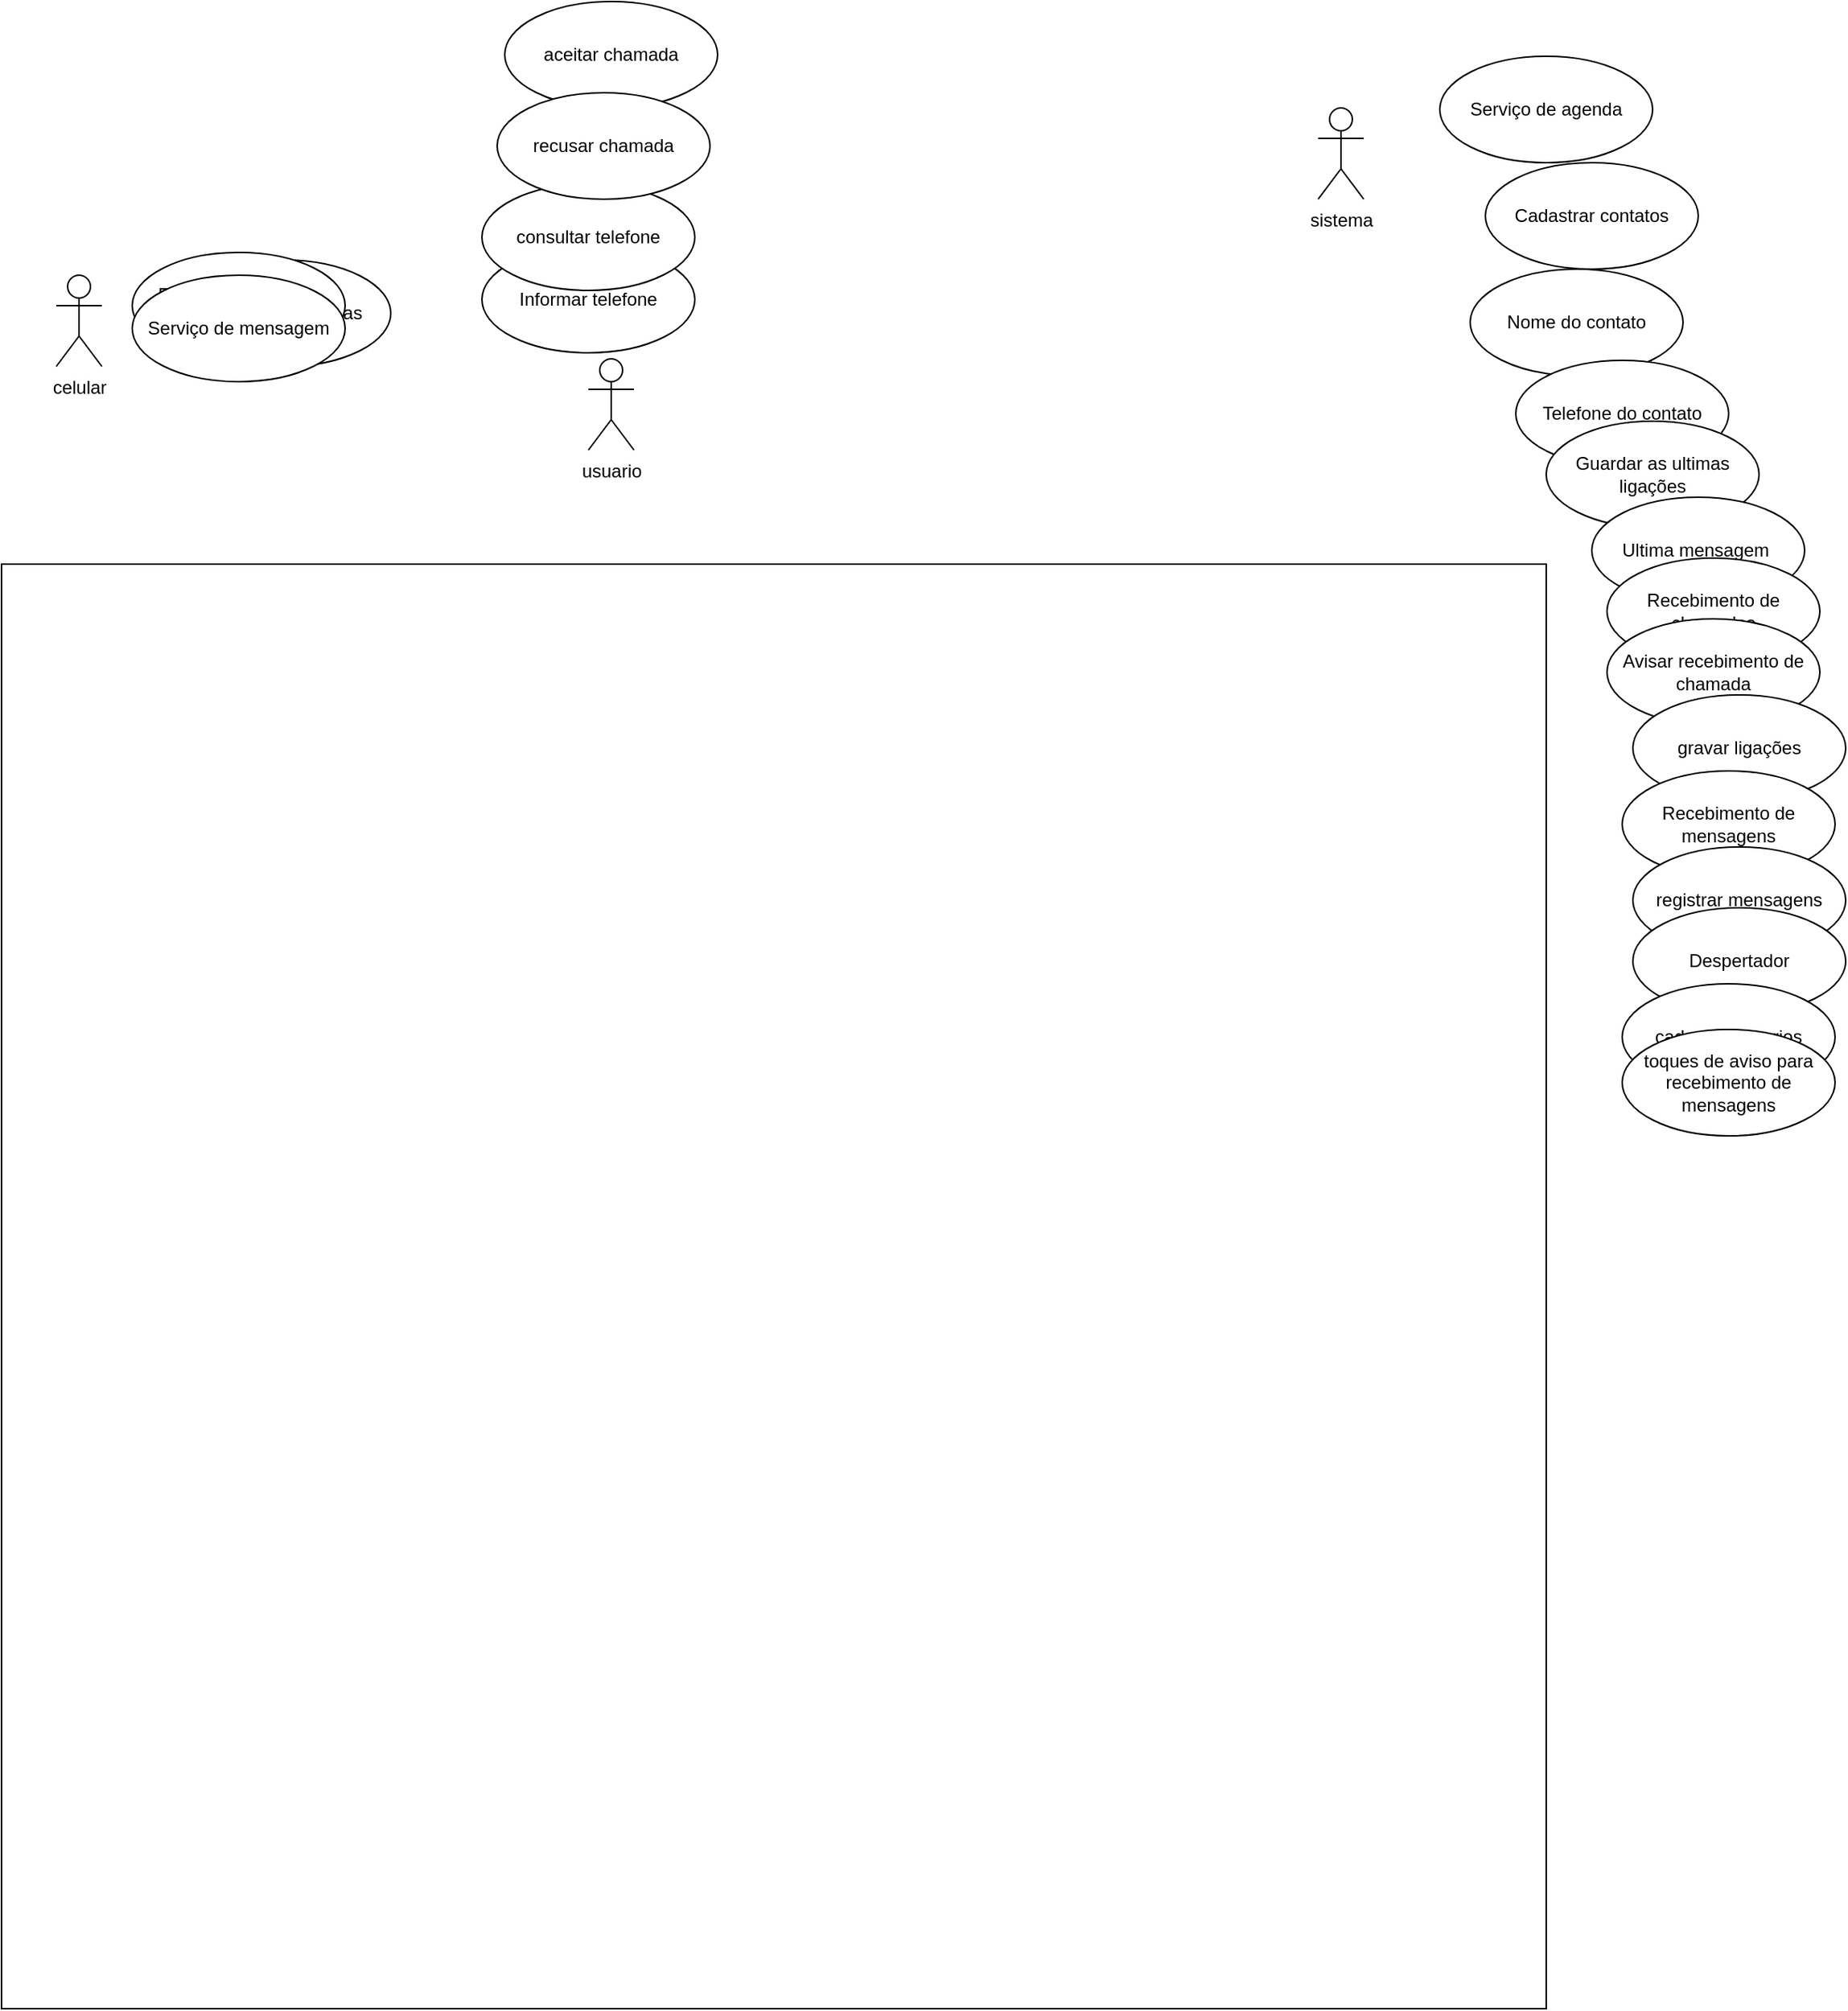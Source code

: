 <mxfile version="24.2.3" type="github">
  <diagram name="Página-1" id="As6hmzaDS1T9EtF5dl5o">
    <mxGraphModel dx="1793" dy="3303" grid="1" gridSize="10" guides="1" tooltips="1" connect="1" arrows="1" fold="1" page="1" pageScale="1" pageWidth="827" pageHeight="1169" math="0" shadow="0">
      <root>
        <mxCell id="0" />
        <mxCell id="1" parent="0" />
        <mxCell id="q8mXjOCZ6ccS71Or4Or0-2" value="" style="rounded=0;whiteSpace=wrap;html=1;" vertex="1" parent="1">
          <mxGeometry x="144" y="-960" width="1016" height="950" as="geometry" />
        </mxCell>
        <mxCell id="q8mXjOCZ6ccS71Or4Or0-3" value="Realizar&amp;nbsp;&lt;span style=&quot;background-color: initial;&quot;&gt;chamadas&lt;/span&gt;" style="ellipse;whiteSpace=wrap;html=1;" vertex="1" parent="1">
          <mxGeometry x="260" y="-1160" width="140" height="70" as="geometry" />
        </mxCell>
        <mxCell id="q8mXjOCZ6ccS71Or4Or0-4" value="celular&lt;div&gt;&lt;br&gt;&lt;/div&gt;" style="shape=umlActor;html=1;verticalLabelPosition=bottom;verticalAlign=top;align=center;" vertex="1" parent="1">
          <mxGeometry x="180" y="-1150" width="30" height="60" as="geometry" />
        </mxCell>
        <mxCell id="q8mXjOCZ6ccS71Or4Or0-5" value="Informar telefone" style="ellipse;whiteSpace=wrap;html=1;" vertex="1" parent="1">
          <mxGeometry x="460" y="-1169" width="140" height="70" as="geometry" />
        </mxCell>
        <mxCell id="q8mXjOCZ6ccS71Or4Or0-6" value="Registrar as ultimas chamadas" style="ellipse;whiteSpace=wrap;html=1;" vertex="1" parent="1">
          <mxGeometry x="230" y="-1165" width="140" height="70" as="geometry" />
        </mxCell>
        <mxCell id="q8mXjOCZ6ccS71Or4Or0-7" value="sistema" style="shape=umlActor;html=1;verticalLabelPosition=bottom;verticalAlign=top;align=center;" vertex="1" parent="1">
          <mxGeometry x="1010" y="-1260" width="30" height="60" as="geometry" />
        </mxCell>
        <mxCell id="q8mXjOCZ6ccS71Or4Or0-9" value="Serviço de mensagem" style="ellipse;whiteSpace=wrap;html=1;" vertex="1" parent="1">
          <mxGeometry x="230" y="-1150" width="140" height="70" as="geometry" />
        </mxCell>
        <mxCell id="q8mXjOCZ6ccS71Or4Or0-11" value="usuario" style="shape=umlActor;html=1;verticalLabelPosition=bottom;verticalAlign=top;align=center;" vertex="1" parent="1">
          <mxGeometry x="530" y="-1095" width="30" height="60" as="geometry" />
        </mxCell>
        <mxCell id="q8mXjOCZ6ccS71Or4Or0-15" value="Serviço de agenda" style="ellipse;whiteSpace=wrap;html=1;" vertex="1" parent="1">
          <mxGeometry x="1090" y="-1294" width="140" height="70" as="geometry" />
        </mxCell>
        <mxCell id="q8mXjOCZ6ccS71Or4Or0-16" value="Cadastrar contatos" style="ellipse;whiteSpace=wrap;html=1;" vertex="1" parent="1">
          <mxGeometry x="1120" y="-1224" width="140" height="70" as="geometry" />
        </mxCell>
        <mxCell id="q8mXjOCZ6ccS71Or4Or0-17" value="Nome do contato" style="ellipse;whiteSpace=wrap;html=1;" vertex="1" parent="1">
          <mxGeometry x="1110" y="-1154" width="140" height="70" as="geometry" />
        </mxCell>
        <mxCell id="q8mXjOCZ6ccS71Or4Or0-18" value="Telefone do contato" style="ellipse;whiteSpace=wrap;html=1;" vertex="1" parent="1">
          <mxGeometry x="1140" y="-1094" width="140" height="70" as="geometry" />
        </mxCell>
        <mxCell id="q8mXjOCZ6ccS71Or4Or0-19" value="consultar telefone" style="ellipse;whiteSpace=wrap;html=1;" vertex="1" parent="1">
          <mxGeometry x="460" y="-1210" width="140" height="70" as="geometry" />
        </mxCell>
        <mxCell id="q8mXjOCZ6ccS71Or4Or0-20" value="Guardar as ultimas ligações" style="ellipse;whiteSpace=wrap;html=1;" vertex="1" parent="1">
          <mxGeometry x="1160" y="-1054" width="140" height="70" as="geometry" />
        </mxCell>
        <mxCell id="q8mXjOCZ6ccS71Or4Or0-21" value="Ultima mensagem&amp;nbsp;" style="ellipse;whiteSpace=wrap;html=1;" vertex="1" parent="1">
          <mxGeometry x="1190" y="-1004" width="140" height="70" as="geometry" />
        </mxCell>
        <mxCell id="q8mXjOCZ6ccS71Or4Or0-22" value="Recebimento de chamadas" style="ellipse;whiteSpace=wrap;html=1;" vertex="1" parent="1">
          <mxGeometry x="1200" y="-964" width="140" height="70" as="geometry" />
        </mxCell>
        <mxCell id="q8mXjOCZ6ccS71Or4Or0-23" value="Avisar recebimento de chamada" style="ellipse;whiteSpace=wrap;html=1;" vertex="1" parent="1">
          <mxGeometry x="1200" y="-924" width="140" height="70" as="geometry" />
        </mxCell>
        <mxCell id="q8mXjOCZ6ccS71Or4Or0-24" value="aceitar chamada" style="ellipse;whiteSpace=wrap;html=1;" vertex="1" parent="1">
          <mxGeometry x="475" y="-1330" width="140" height="70" as="geometry" />
        </mxCell>
        <mxCell id="q8mXjOCZ6ccS71Or4Or0-25" value="recusar chamada" style="ellipse;whiteSpace=wrap;html=1;" vertex="1" parent="1">
          <mxGeometry x="470" y="-1270" width="140" height="70" as="geometry" />
        </mxCell>
        <mxCell id="q8mXjOCZ6ccS71Or4Or0-26" value="gravar ligações" style="ellipse;whiteSpace=wrap;html=1;" vertex="1" parent="1">
          <mxGeometry x="1217" y="-874" width="140" height="70" as="geometry" />
        </mxCell>
        <mxCell id="q8mXjOCZ6ccS71Or4Or0-27" value="Recebimento de mensagens" style="ellipse;whiteSpace=wrap;html=1;" vertex="1" parent="1">
          <mxGeometry x="1210" y="-824" width="140" height="70" as="geometry" />
        </mxCell>
        <mxCell id="q8mXjOCZ6ccS71Or4Or0-28" value="registrar mensagens" style="ellipse;whiteSpace=wrap;html=1;" vertex="1" parent="1">
          <mxGeometry x="1217" y="-774" width="140" height="70" as="geometry" />
        </mxCell>
        <mxCell id="q8mXjOCZ6ccS71Or4Or0-29" value="Despertador" style="ellipse;whiteSpace=wrap;html=1;" vertex="1" parent="1">
          <mxGeometry x="1217" y="-734" width="140" height="70" as="geometry" />
        </mxCell>
        <mxCell id="q8mXjOCZ6ccS71Or4Or0-30" value="cadastrar horarios" style="ellipse;whiteSpace=wrap;html=1;" vertex="1" parent="1">
          <mxGeometry x="1210" y="-684" width="140" height="70" as="geometry" />
        </mxCell>
        <mxCell id="q8mXjOCZ6ccS71Or4Or0-31" value="toques de aviso para recebimento de mensagens" style="ellipse;whiteSpace=wrap;html=1;" vertex="1" parent="1">
          <mxGeometry x="1210" y="-654" width="140" height="70" as="geometry" />
        </mxCell>
      </root>
    </mxGraphModel>
  </diagram>
</mxfile>
